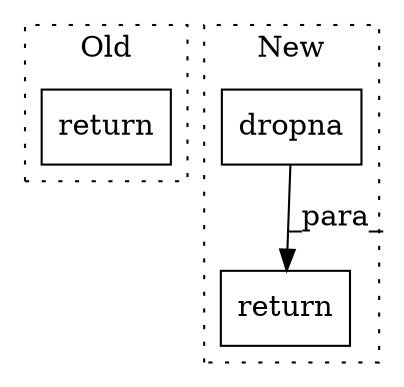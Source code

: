 digraph G {
subgraph cluster0 {
1 [label="return" a="41" s="176" l="7" shape="box"];
label = "Old";
style="dotted";
}
subgraph cluster1 {
2 [label="dropna" a="32" s="357,384" l="7,1" shape="box"];
3 [label="return" a="41" s="554" l="7" shape="box"];
label = "New";
style="dotted";
}
2 -> 3 [label="_para_"];
}